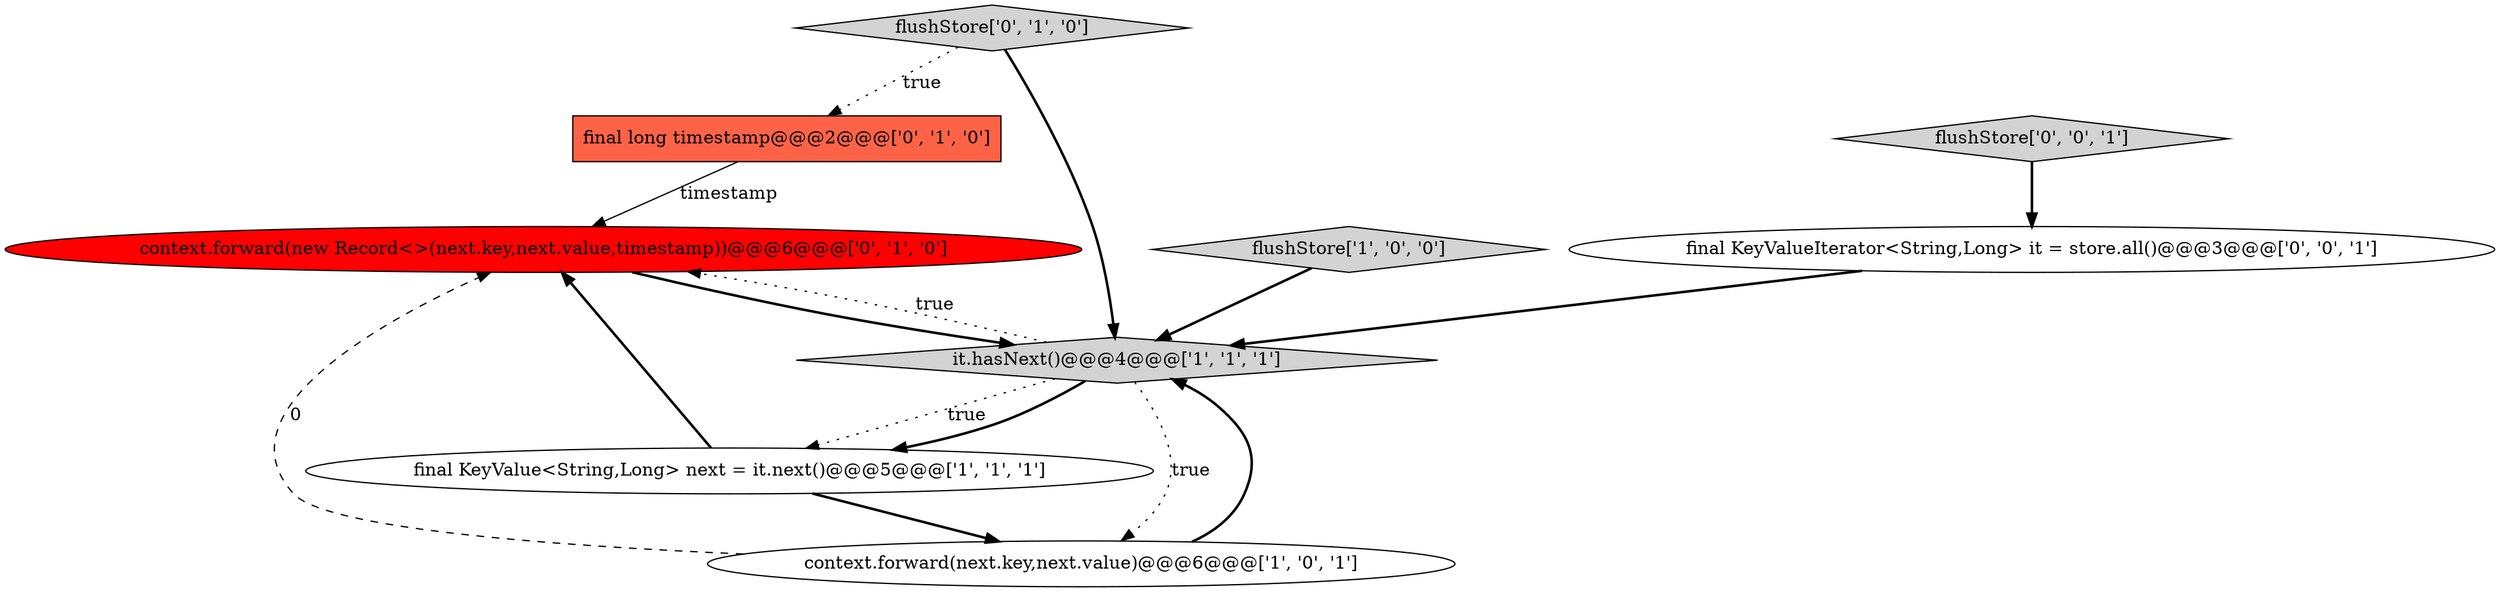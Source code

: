 digraph {
5 [style = filled, label = "final long timestamp@@@2@@@['0', '1', '0']", fillcolor = tomato, shape = box image = "AAA1AAABBB2BBB"];
7 [style = filled, label = "final KeyValueIterator<String,Long> it = store.all()@@@3@@@['0', '0', '1']", fillcolor = white, shape = ellipse image = "AAA0AAABBB3BBB"];
3 [style = filled, label = "context.forward(next.key,next.value)@@@6@@@['1', '0', '1']", fillcolor = white, shape = ellipse image = "AAA0AAABBB1BBB"];
1 [style = filled, label = "it.hasNext()@@@4@@@['1', '1', '1']", fillcolor = lightgray, shape = diamond image = "AAA0AAABBB1BBB"];
4 [style = filled, label = "flushStore['0', '1', '0']", fillcolor = lightgray, shape = diamond image = "AAA0AAABBB2BBB"];
8 [style = filled, label = "flushStore['0', '0', '1']", fillcolor = lightgray, shape = diamond image = "AAA0AAABBB3BBB"];
0 [style = filled, label = "final KeyValue<String,Long> next = it.next()@@@5@@@['1', '1', '1']", fillcolor = white, shape = ellipse image = "AAA0AAABBB1BBB"];
2 [style = filled, label = "flushStore['1', '0', '0']", fillcolor = lightgray, shape = diamond image = "AAA0AAABBB1BBB"];
6 [style = filled, label = "context.forward(new Record<>(next.key,next.value,timestamp))@@@6@@@['0', '1', '0']", fillcolor = red, shape = ellipse image = "AAA1AAABBB2BBB"];
0->3 [style = bold, label=""];
4->5 [style = dotted, label="true"];
1->6 [style = dotted, label="true"];
6->1 [style = bold, label=""];
4->1 [style = bold, label=""];
3->6 [style = dashed, label="0"];
1->0 [style = dotted, label="true"];
7->1 [style = bold, label=""];
1->0 [style = bold, label=""];
3->1 [style = bold, label=""];
0->6 [style = bold, label=""];
5->6 [style = solid, label="timestamp"];
2->1 [style = bold, label=""];
8->7 [style = bold, label=""];
1->3 [style = dotted, label="true"];
}
